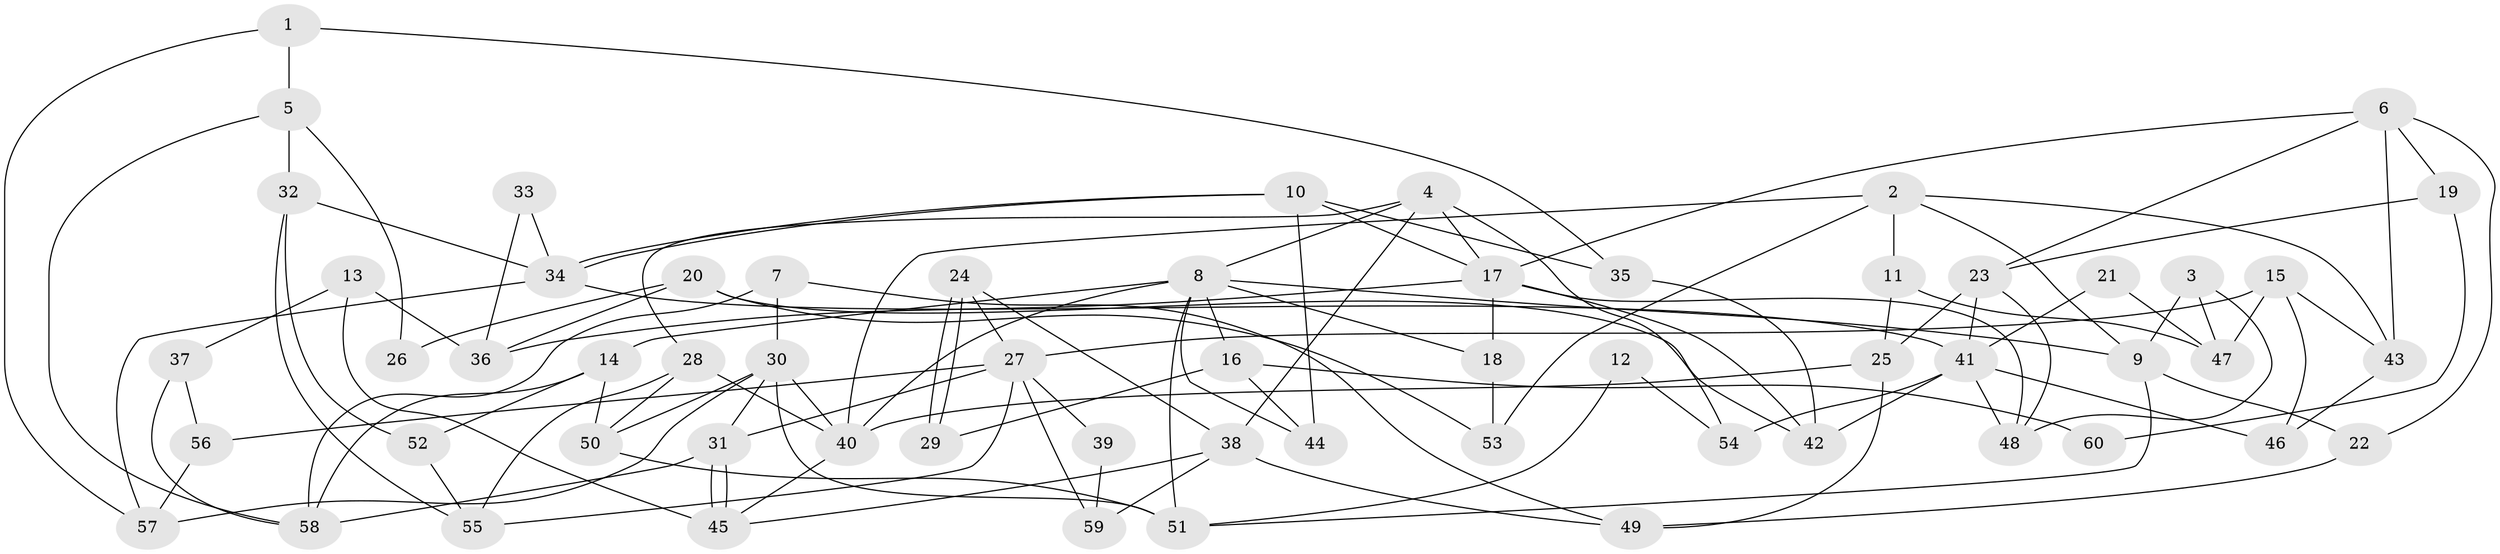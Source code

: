 // coarse degree distribution, {5: 0.2631578947368421, 7: 0.15789473684210525, 10: 0.02631578947368421, 3: 0.18421052631578946, 6: 0.10526315789473684, 4: 0.18421052631578946, 2: 0.05263157894736842, 1: 0.02631578947368421}
// Generated by graph-tools (version 1.1) at 2025/42/03/06/25 10:42:01]
// undirected, 60 vertices, 120 edges
graph export_dot {
graph [start="1"]
  node [color=gray90,style=filled];
  1;
  2;
  3;
  4;
  5;
  6;
  7;
  8;
  9;
  10;
  11;
  12;
  13;
  14;
  15;
  16;
  17;
  18;
  19;
  20;
  21;
  22;
  23;
  24;
  25;
  26;
  27;
  28;
  29;
  30;
  31;
  32;
  33;
  34;
  35;
  36;
  37;
  38;
  39;
  40;
  41;
  42;
  43;
  44;
  45;
  46;
  47;
  48;
  49;
  50;
  51;
  52;
  53;
  54;
  55;
  56;
  57;
  58;
  59;
  60;
  1 -- 57;
  1 -- 5;
  1 -- 35;
  2 -- 40;
  2 -- 9;
  2 -- 11;
  2 -- 43;
  2 -- 53;
  3 -- 48;
  3 -- 47;
  3 -- 9;
  4 -- 38;
  4 -- 8;
  4 -- 17;
  4 -- 28;
  4 -- 54;
  5 -- 58;
  5 -- 32;
  5 -- 26;
  6 -- 17;
  6 -- 43;
  6 -- 19;
  6 -- 22;
  6 -- 23;
  7 -- 30;
  7 -- 58;
  7 -- 49;
  8 -- 40;
  8 -- 9;
  8 -- 14;
  8 -- 16;
  8 -- 18;
  8 -- 44;
  8 -- 51;
  9 -- 51;
  9 -- 22;
  10 -- 17;
  10 -- 34;
  10 -- 34;
  10 -- 35;
  10 -- 44;
  11 -- 25;
  11 -- 47;
  12 -- 54;
  12 -- 51;
  13 -- 45;
  13 -- 36;
  13 -- 37;
  14 -- 50;
  14 -- 52;
  14 -- 58;
  15 -- 46;
  15 -- 27;
  15 -- 43;
  15 -- 47;
  16 -- 44;
  16 -- 29;
  16 -- 60;
  17 -- 42;
  17 -- 18;
  17 -- 36;
  17 -- 48;
  18 -- 53;
  19 -- 23;
  19 -- 60;
  20 -- 53;
  20 -- 42;
  20 -- 26;
  20 -- 36;
  21 -- 41;
  21 -- 47;
  22 -- 49;
  23 -- 41;
  23 -- 25;
  23 -- 48;
  24 -- 38;
  24 -- 29;
  24 -- 29;
  24 -- 27;
  25 -- 49;
  25 -- 40;
  27 -- 55;
  27 -- 31;
  27 -- 39;
  27 -- 56;
  27 -- 59;
  28 -- 40;
  28 -- 50;
  28 -- 55;
  30 -- 31;
  30 -- 50;
  30 -- 40;
  30 -- 51;
  30 -- 57;
  31 -- 45;
  31 -- 45;
  31 -- 58;
  32 -- 55;
  32 -- 34;
  32 -- 52;
  33 -- 36;
  33 -- 34;
  34 -- 57;
  34 -- 41;
  35 -- 42;
  37 -- 58;
  37 -- 56;
  38 -- 45;
  38 -- 49;
  38 -- 59;
  39 -- 59;
  40 -- 45;
  41 -- 48;
  41 -- 42;
  41 -- 46;
  41 -- 54;
  43 -- 46;
  50 -- 51;
  52 -- 55;
  56 -- 57;
}
